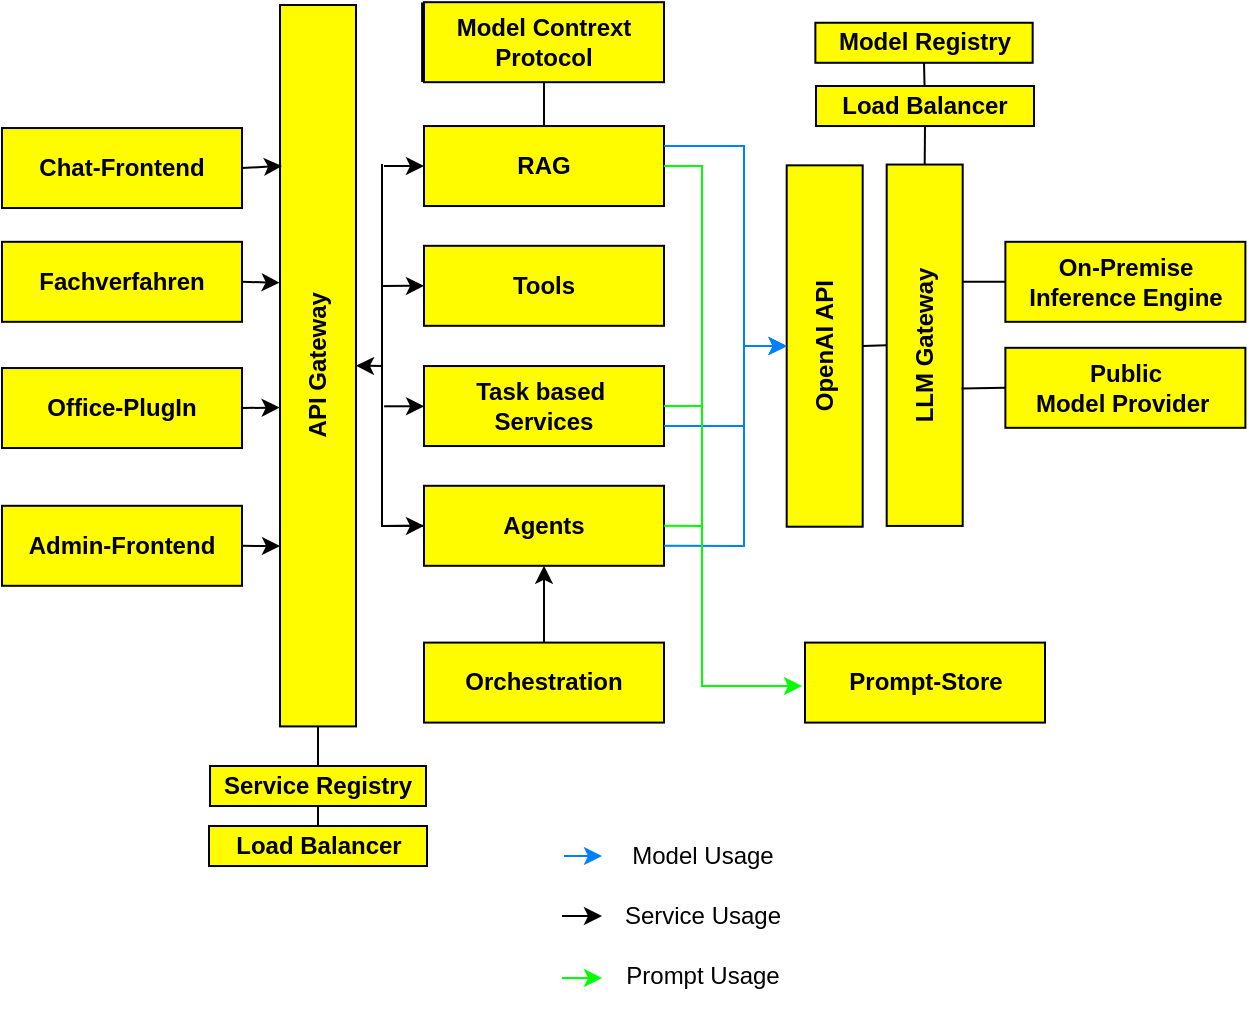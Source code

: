 <mxfile version="25.0.2">
  <diagram name="Seite-1" id="kuKYlrmnADWF5oXy6Rb2">
    <mxGraphModel dx="814" dy="559" grid="1" gridSize="10" guides="1" tooltips="1" connect="1" arrows="1" fold="1" page="1" pageScale="1" pageWidth="827" pageHeight="1169" math="0" shadow="0">
      <root>
        <mxCell id="0" />
        <mxCell id="1" parent="0" />
        <mxCell id="acryvnu5nMnUOujy7CY3-5" value="Chat-Frontend" style="rounded=0;whiteSpace=wrap;html=1;fillStyle=solid;fillColor=#FFFC00;fontStyle=1" parent="1" vertex="1">
          <mxGeometry x="40" y="101.02" width="120" height="40" as="geometry" />
        </mxCell>
        <mxCell id="acryvnu5nMnUOujy7CY3-6" value="API Gateway" style="rounded=0;whiteSpace=wrap;html=1;fillStyle=solid;fillColor=#FFFC00;fontStyle=1;rotation=-90;" parent="1" vertex="1">
          <mxGeometry x="17.66" y="200.86" width="360.69" height="38" as="geometry" />
        </mxCell>
        <mxCell id="acryvnu5nMnUOujy7CY3-8" value="API" style="rounded=0;whiteSpace=wrap;html=1;fillStyle=solid;fillColor=#FFFC00;fontStyle=1;rotation=-90;" parent="1" vertex="1">
          <mxGeometry x="241" y="47.78" width="38.75" height="20.62" as="geometry" />
        </mxCell>
        <mxCell id="acryvnu5nMnUOujy7CY3-14" value="Model Contrext Protocol" style="rounded=0;whiteSpace=wrap;html=1;fillStyle=solid;fillColor=#FFFC00;fontStyle=1" parent="1" vertex="1">
          <mxGeometry x="251" y="38.09" width="120" height="40" as="geometry" />
        </mxCell>
        <mxCell id="acryvnu5nMnUOujy7CY3-15" value="RAG" style="rounded=0;whiteSpace=wrap;html=1;fillStyle=solid;fillColor=#FFFC00;fontStyle=1" parent="1" vertex="1">
          <mxGeometry x="251" y="100.02" width="120" height="40" as="geometry" />
        </mxCell>
        <mxCell id="acryvnu5nMnUOujy7CY3-16" value="Tools" style="rounded=0;whiteSpace=wrap;html=1;fillStyle=solid;fillColor=#FFFC00;fontStyle=1" parent="1" vertex="1">
          <mxGeometry x="251" y="159.91" width="120" height="40" as="geometry" />
        </mxCell>
        <mxCell id="acryvnu5nMnUOujy7CY3-17" value="Task based&amp;nbsp;&lt;div&gt;Services&lt;/div&gt;" style="rounded=0;whiteSpace=wrap;html=1;fillStyle=solid;fillColor=#FFFC00;fontStyle=1" parent="1" vertex="1">
          <mxGeometry x="251" y="220.02" width="120" height="40" as="geometry" />
        </mxCell>
        <mxCell id="acryvnu5nMnUOujy7CY3-18" value="Agents" style="rounded=0;whiteSpace=wrap;html=1;fillStyle=solid;fillColor=#FFFC00;fontStyle=1" parent="1" vertex="1">
          <mxGeometry x="251" y="279.9" width="120" height="40" as="geometry" />
        </mxCell>
        <mxCell id="acryvnu5nMnUOujy7CY3-22" value="Service Registry" style="rounded=0;whiteSpace=wrap;html=1;fillStyle=solid;fillColor=#FFFC00;fontStyle=1" parent="1" vertex="1">
          <mxGeometry x="144.01" y="420" width="107.99" height="20" as="geometry" />
        </mxCell>
        <mxCell id="acryvnu5nMnUOujy7CY3-24" value="Orchestration" style="rounded=0;whiteSpace=wrap;html=1;fillStyle=solid;fillColor=#FFFC00;fontStyle=1" parent="1" vertex="1">
          <mxGeometry x="251" y="358.3" width="120" height="40" as="geometry" />
        </mxCell>
        <mxCell id="acryvnu5nMnUOujy7CY3-25" value="" style="endArrow=none;html=1;rounded=0;" parent="1" edge="1">
          <mxGeometry width="50" height="50" relative="1" as="geometry">
            <mxPoint x="230" y="299" as="sourcePoint" />
            <mxPoint x="230" y="119" as="targetPoint" />
          </mxGeometry>
        </mxCell>
        <mxCell id="acryvnu5nMnUOujy7CY3-27" value="" style="endArrow=none;html=1;rounded=0;entryX=0;entryY=0.5;entryDx=0;entryDy=0;" parent="1" target="acryvnu5nMnUOujy7CY3-18" edge="1">
          <mxGeometry width="50" height="50" relative="1" as="geometry">
            <mxPoint x="231" y="300" as="sourcePoint" />
            <mxPoint x="171" y="278.3" as="targetPoint" />
          </mxGeometry>
        </mxCell>
        <mxCell id="acryvnu5nMnUOujy7CY3-29" value="" style="endArrow=classic;html=1;rounded=0;exitX=0.5;exitY=0;exitDx=0;exitDy=0;entryX=0.5;entryY=1;entryDx=0;entryDy=0;" parent="1" source="acryvnu5nMnUOujy7CY3-24" target="acryvnu5nMnUOujy7CY3-18" edge="1">
          <mxGeometry width="50" height="50" relative="1" as="geometry">
            <mxPoint x="121" y="328.3" as="sourcePoint" />
            <mxPoint x="311" y="322.3" as="targetPoint" />
          </mxGeometry>
        </mxCell>
        <mxCell id="acryvnu5nMnUOujy7CY3-33" value="" style="endArrow=classic;html=1;rounded=0;entryX=0;entryY=0.5;entryDx=0;entryDy=0;" parent="1" target="acryvnu5nMnUOujy7CY3-15" edge="1">
          <mxGeometry width="50" height="50" relative="1" as="geometry">
            <mxPoint x="231" y="120" as="sourcePoint" />
            <mxPoint x="261" y="60" as="targetPoint" />
          </mxGeometry>
        </mxCell>
        <mxCell id="acryvnu5nMnUOujy7CY3-34" value="" style="endArrow=classic;html=1;rounded=0;entryX=0;entryY=0.5;entryDx=0;entryDy=0;" parent="1" target="acryvnu5nMnUOujy7CY3-16" edge="1">
          <mxGeometry width="50" height="50" relative="1" as="geometry">
            <mxPoint x="230" y="180" as="sourcePoint" />
            <mxPoint x="261" y="90" as="targetPoint" />
          </mxGeometry>
        </mxCell>
        <mxCell id="acryvnu5nMnUOujy7CY3-35" value="" style="endArrow=classic;html=1;rounded=0;entryX=0;entryY=0.5;entryDx=0;entryDy=0;" parent="1" edge="1">
          <mxGeometry width="50" height="50" relative="1" as="geometry">
            <mxPoint x="231.06" y="240.14" as="sourcePoint" />
            <mxPoint x="251.06" y="240.14" as="targetPoint" />
          </mxGeometry>
        </mxCell>
        <mxCell id="acryvnu5nMnUOujy7CY3-36" value="" style="endArrow=classic;html=1;rounded=0;exitX=1;exitY=0.5;exitDx=0;exitDy=0;entryX=0.777;entryY=0.026;entryDx=0;entryDy=0;entryPerimeter=0;" parent="1" target="acryvnu5nMnUOujy7CY3-6" edge="1" source="acryvnu5nMnUOujy7CY3-5">
          <mxGeometry width="50" height="50" relative="1" as="geometry">
            <mxPoint x="160" y="220" as="sourcePoint" />
            <mxPoint x="180" y="190" as="targetPoint" />
          </mxGeometry>
        </mxCell>
        <mxCell id="acryvnu5nMnUOujy7CY3-37" value="Prompt-Store" style="rounded=0;whiteSpace=wrap;html=1;fillStyle=solid;fillColor=#FFFC00;fontStyle=1" parent="1" vertex="1">
          <mxGeometry x="441.5" y="358.3" width="120" height="40" as="geometry" />
        </mxCell>
        <mxCell id="acryvnu5nMnUOujy7CY3-44" value="" style="endArrow=none;html=1;rounded=0;entryX=0.5;entryY=1;entryDx=0;entryDy=0;exitX=0.5;exitY=0;exitDx=0;exitDy=0;" parent="1" source="acryvnu5nMnUOujy7CY3-15" target="acryvnu5nMnUOujy7CY3-14" edge="1">
          <mxGeometry width="50" height="50" relative="1" as="geometry">
            <mxPoint x="441" y="310" as="sourcePoint" />
            <mxPoint x="441" y="130" as="targetPoint" />
          </mxGeometry>
        </mxCell>
        <mxCell id="acryvnu5nMnUOujy7CY3-47" value="OpenAI API" style="rounded=0;whiteSpace=wrap;html=1;fillStyle=solid;fillColor=#FFFC00;fontStyle=1;rotation=-90;" parent="1" vertex="1">
          <mxGeometry x="361" y="191.02" width="180.69" height="38" as="geometry" />
        </mxCell>
        <mxCell id="acryvnu5nMnUOujy7CY3-48" value="" style="endArrow=classic;html=1;rounded=0;exitX=1;exitY=0.25;exitDx=0;exitDy=0;entryX=0.5;entryY=0;entryDx=0;entryDy=0;strokeColor=#007FFF;" parent="1" edge="1" target="acryvnu5nMnUOujy7CY3-47" source="acryvnu5nMnUOujy7CY3-15">
          <mxGeometry width="50" height="50" relative="1" as="geometry">
            <mxPoint x="411" y="200" as="sourcePoint" />
            <mxPoint x="431" y="130" as="targetPoint" />
            <Array as="points">
              <mxPoint x="411" y="110" />
              <mxPoint x="411" y="210" />
            </Array>
          </mxGeometry>
        </mxCell>
        <mxCell id="acryvnu5nMnUOujy7CY3-49" value="LLM Gateway" style="rounded=0;whiteSpace=wrap;html=1;fillStyle=solid;fillColor=#FFFC00;fontStyle=1;rotation=-90;" parent="1" vertex="1">
          <mxGeometry x="411" y="190.62" width="180.69" height="38" as="geometry" />
        </mxCell>
        <mxCell id="acryvnu5nMnUOujy7CY3-50" value="Model Registry" style="rounded=0;whiteSpace=wrap;html=1;fillStyle=solid;fillColor=#FFFC00;fontStyle=1" parent="1" vertex="1">
          <mxGeometry x="446.68" y="48.38" width="108.65" height="20.02" as="geometry" />
        </mxCell>
        <mxCell id="acryvnu5nMnUOujy7CY3-51" value="Load Balancer" style="rounded=0;whiteSpace=wrap;html=1;fillStyle=solid;fillColor=#FFFC00;fontStyle=1" parent="1" vertex="1">
          <mxGeometry x="447" y="80" width="109" height="20.02" as="geometry" />
        </mxCell>
        <mxCell id="acryvnu5nMnUOujy7CY3-52" value="" style="endArrow=none;html=1;rounded=0;entryX=0.5;entryY=1;entryDx=0;entryDy=0;exitX=1;exitY=0.5;exitDx=0;exitDy=0;" parent="1" source="acryvnu5nMnUOujy7CY3-49" target="acryvnu5nMnUOujy7CY3-51" edge="1">
          <mxGeometry width="50" height="50" relative="1" as="geometry">
            <mxPoint x="421" y="310" as="sourcePoint" />
            <mxPoint x="421" y="130" as="targetPoint" />
          </mxGeometry>
        </mxCell>
        <mxCell id="acryvnu5nMnUOujy7CY3-53" value="On-Premise&lt;br&gt;Inference Engine" style="rounded=0;whiteSpace=wrap;html=1;fillStyle=solid;fillColor=#FFFC00;fontStyle=1" parent="1" vertex="1">
          <mxGeometry x="541.69" y="157.91" width="120" height="40" as="geometry" />
        </mxCell>
        <mxCell id="acryvnu5nMnUOujy7CY3-54" value="Public &lt;br&gt;Model Provider&amp;nbsp;" style="rounded=0;whiteSpace=wrap;html=1;fillStyle=solid;fillColor=#FFFC00;fontStyle=1" parent="1" vertex="1">
          <mxGeometry x="541.69" y="210.91" width="120" height="40" as="geometry" />
        </mxCell>
        <mxCell id="4rEBPdKsrA841RK2pKU5-1" value="" style="endArrow=classic;html=1;rounded=0;exitX=1;exitY=0.75;exitDx=0;exitDy=0;entryX=0.5;entryY=0;entryDx=0;entryDy=0;strokeColor=#007FFF;" edge="1" parent="1" source="acryvnu5nMnUOujy7CY3-18" target="acryvnu5nMnUOujy7CY3-47">
          <mxGeometry width="50" height="50" relative="1" as="geometry">
            <mxPoint x="361" y="180" as="sourcePoint" />
            <mxPoint x="411" y="130" as="targetPoint" />
            <Array as="points">
              <mxPoint x="411" y="310" />
              <mxPoint x="411" y="210" />
            </Array>
          </mxGeometry>
        </mxCell>
        <mxCell id="4rEBPdKsrA841RK2pKU5-2" value="" style="endArrow=classic;html=1;rounded=0;exitX=1;exitY=0.75;exitDx=0;exitDy=0;entryX=0.5;entryY=0;entryDx=0;entryDy=0;strokeColor=#007FFF;" edge="1" parent="1" source="acryvnu5nMnUOujy7CY3-17" target="acryvnu5nMnUOujy7CY3-47">
          <mxGeometry width="50" height="50" relative="1" as="geometry">
            <mxPoint x="381" y="320" as="sourcePoint" />
            <mxPoint x="442" y="220" as="targetPoint" />
            <Array as="points">
              <mxPoint x="411" y="250" />
              <mxPoint x="411" y="210" />
            </Array>
          </mxGeometry>
        </mxCell>
        <mxCell id="4rEBPdKsrA841RK2pKU5-3" value="" style="endArrow=classic;html=1;rounded=0;strokeColor=#007FFF;" edge="1" parent="1" target="4rEBPdKsrA841RK2pKU5-4">
          <mxGeometry width="50" height="50" relative="1" as="geometry">
            <mxPoint x="321" y="465" as="sourcePoint" />
            <mxPoint x="371" y="465" as="targetPoint" />
          </mxGeometry>
        </mxCell>
        <mxCell id="4rEBPdKsrA841RK2pKU5-4" value="Model Usage" style="text;html=1;align=center;verticalAlign=middle;whiteSpace=wrap;rounded=0;" vertex="1" parent="1">
          <mxGeometry x="340" y="450" width="101" height="30" as="geometry" />
        </mxCell>
        <mxCell id="4rEBPdKsrA841RK2pKU5-8" value="" style="endArrow=classic;html=1;rounded=0;" edge="1" parent="1">
          <mxGeometry width="50" height="50" relative="1" as="geometry">
            <mxPoint x="320" y="495" as="sourcePoint" />
            <mxPoint x="340" y="495" as="targetPoint" />
            <Array as="points">
              <mxPoint x="340" y="495" />
            </Array>
          </mxGeometry>
        </mxCell>
        <mxCell id="4rEBPdKsrA841RK2pKU5-9" value="Service Usage" style="text;html=1;align=center;verticalAlign=middle;whiteSpace=wrap;rounded=0;" vertex="1" parent="1">
          <mxGeometry x="340" y="480" width="101" height="30" as="geometry" />
        </mxCell>
        <mxCell id="4rEBPdKsrA841RK2pKU5-12" value="" style="endArrow=none;html=1;rounded=0;entryX=0.5;entryY=0;entryDx=0;entryDy=0;exitX=0.5;exitY=1;exitDx=0;exitDy=0;" edge="1" parent="1" source="acryvnu5nMnUOujy7CY3-47" target="acryvnu5nMnUOujy7CY3-49">
          <mxGeometry width="50" height="50" relative="1" as="geometry">
            <mxPoint x="300" y="280" as="sourcePoint" />
            <mxPoint x="350" y="230" as="targetPoint" />
          </mxGeometry>
        </mxCell>
        <mxCell id="4rEBPdKsrA841RK2pKU5-13" value="" style="endArrow=none;html=1;rounded=0;entryX=0.5;entryY=1;entryDx=0;entryDy=0;" edge="1" parent="1" source="acryvnu5nMnUOujy7CY3-51" target="acryvnu5nMnUOujy7CY3-50">
          <mxGeometry width="50" height="50" relative="1" as="geometry">
            <mxPoint x="501" y="60" as="sourcePoint" />
            <mxPoint x="511" y="110" as="targetPoint" />
          </mxGeometry>
        </mxCell>
        <mxCell id="4rEBPdKsrA841RK2pKU5-14" value="" style="endArrow=none;html=1;rounded=0;exitX=0.676;exitY=1.006;exitDx=0;exitDy=0;exitPerimeter=0;entryX=0;entryY=0.5;entryDx=0;entryDy=0;" edge="1" parent="1" source="acryvnu5nMnUOujy7CY3-49" target="acryvnu5nMnUOujy7CY3-53">
          <mxGeometry width="50" height="50" relative="1" as="geometry">
            <mxPoint x="522.409" y="177.819" as="sourcePoint" />
            <mxPoint x="541" y="180" as="targetPoint" />
          </mxGeometry>
        </mxCell>
        <mxCell id="4rEBPdKsrA841RK2pKU5-15" value="" style="endArrow=none;html=1;rounded=0;exitX=0.38;exitY=0.985;exitDx=0;exitDy=0;exitPerimeter=0;entryX=0;entryY=0.5;entryDx=0;entryDy=0;" edge="1" parent="1" source="acryvnu5nMnUOujy7CY3-49" target="acryvnu5nMnUOujy7CY3-54">
          <mxGeometry width="50" height="50" relative="1" as="geometry">
            <mxPoint x="531" y="188" as="sourcePoint" />
            <mxPoint x="552" y="188" as="targetPoint" />
          </mxGeometry>
        </mxCell>
        <mxCell id="4rEBPdKsrA841RK2pKU5-19" value="Fachverfahren" style="rounded=0;whiteSpace=wrap;html=1;fillStyle=solid;fillColor=#FFFC00;fontStyle=1" vertex="1" parent="1">
          <mxGeometry x="40" y="157.91" width="120" height="40" as="geometry" />
        </mxCell>
        <mxCell id="4rEBPdKsrA841RK2pKU5-21" value="" style="endArrow=classic;html=1;rounded=0;entryX=0.615;entryY=-0.004;entryDx=0;entryDy=0;exitX=1;exitY=0.5;exitDx=0;exitDy=0;entryPerimeter=0;" edge="1" parent="1" source="4rEBPdKsrA841RK2pKU5-19" target="acryvnu5nMnUOujy7CY3-6">
          <mxGeometry width="50" height="50" relative="1" as="geometry">
            <mxPoint x="170" y="230" as="sourcePoint" />
            <mxPoint x="189" y="230" as="targetPoint" />
          </mxGeometry>
        </mxCell>
        <mxCell id="4rEBPdKsrA841RK2pKU5-22" value="Admin-Frontend" style="rounded=0;whiteSpace=wrap;html=1;fillStyle=solid;fillColor=#FFFC00;fontStyle=1" vertex="1" parent="1">
          <mxGeometry x="40" y="289.9" width="120" height="40" as="geometry" />
        </mxCell>
        <mxCell id="4rEBPdKsrA841RK2pKU5-23" value="Office-PlugIn" style="rounded=0;whiteSpace=wrap;html=1;fillStyle=solid;fillColor=#FFFC00;fontStyle=1" vertex="1" parent="1">
          <mxGeometry x="40" y="221.02" width="120" height="40" as="geometry" />
        </mxCell>
        <mxCell id="4rEBPdKsrA841RK2pKU5-24" value="" style="endArrow=classic;html=1;rounded=0;exitX=1;exitY=0.5;exitDx=0;exitDy=0;entryX=0.442;entryY=-0.004;entryDx=0;entryDy=0;entryPerimeter=0;" edge="1" parent="1" source="4rEBPdKsrA841RK2pKU5-23" target="acryvnu5nMnUOujy7CY3-6">
          <mxGeometry width="50" height="50" relative="1" as="geometry">
            <mxPoint x="170" y="188" as="sourcePoint" />
            <mxPoint x="170" y="240" as="targetPoint" />
          </mxGeometry>
        </mxCell>
        <mxCell id="4rEBPdKsrA841RK2pKU5-25" value="" style="endArrow=classic;html=1;rounded=0;exitX=1;exitY=0.5;exitDx=0;exitDy=0;entryX=0.25;entryY=0;entryDx=0;entryDy=0;" edge="1" parent="1" source="4rEBPdKsrA841RK2pKU5-22" target="acryvnu5nMnUOujy7CY3-6">
          <mxGeometry width="50" height="50" relative="1" as="geometry">
            <mxPoint x="170" y="251" as="sourcePoint" />
            <mxPoint x="170" y="300" as="targetPoint" />
          </mxGeometry>
        </mxCell>
        <mxCell id="4rEBPdKsrA841RK2pKU5-26" value="" style="endArrow=none;html=1;rounded=0;exitX=0.5;exitY=0;exitDx=0;exitDy=0;entryX=0;entryY=0.5;entryDx=0;entryDy=0;" edge="1" parent="1" source="acryvnu5nMnUOujy7CY3-22" target="acryvnu5nMnUOujy7CY3-6">
          <mxGeometry width="50" height="50" relative="1" as="geometry">
            <mxPoint x="220" y="200" as="sourcePoint" />
            <mxPoint x="270" y="150" as="targetPoint" />
          </mxGeometry>
        </mxCell>
        <mxCell id="4rEBPdKsrA841RK2pKU5-29" value="" style="endArrow=none;html=1;rounded=0;entryX=0.5;entryY=1;entryDx=0;entryDy=0;exitX=0.5;exitY=0;exitDx=0;exitDy=0;" edge="1" parent="1" source="4rEBPdKsrA841RK2pKU5-31" target="acryvnu5nMnUOujy7CY3-22">
          <mxGeometry width="50" height="50" relative="1" as="geometry">
            <mxPoint x="195" y="450" as="sourcePoint" />
            <mxPoint x="221" y="420" as="targetPoint" />
          </mxGeometry>
        </mxCell>
        <mxCell id="4rEBPdKsrA841RK2pKU5-31" value="Load Balancer" style="rounded=0;whiteSpace=wrap;html=1;fillStyle=solid;fillColor=#FFFC00;fontStyle=1" vertex="1" parent="1">
          <mxGeometry x="143.5" y="450" width="109" height="20.02" as="geometry" />
        </mxCell>
        <mxCell id="4rEBPdKsrA841RK2pKU5-36" value="" style="endArrow=classic;startArrow=classic;html=1;rounded=0;exitX=0.5;exitY=1;exitDx=0;exitDy=0;entryX=0;entryY=0.5;entryDx=0;entryDy=0;" edge="1" parent="1" source="acryvnu5nMnUOujy7CY3-6" target="acryvnu5nMnUOujy7CY3-18">
          <mxGeometry width="50" height="50" relative="1" as="geometry">
            <mxPoint x="30" y="180" as="sourcePoint" />
            <mxPoint x="250" y="310" as="targetPoint" />
            <Array as="points">
              <mxPoint x="230" y="220" />
              <mxPoint x="230" y="300" />
            </Array>
          </mxGeometry>
        </mxCell>
        <mxCell id="4rEBPdKsrA841RK2pKU5-38" value="" style="endArrow=classic;html=1;rounded=0;exitX=1;exitY=0.5;exitDx=0;exitDy=0;strokeColor=#00FF00;" edge="1" parent="1" source="acryvnu5nMnUOujy7CY3-18">
          <mxGeometry width="50" height="50" relative="1" as="geometry">
            <mxPoint x="370" y="319.619" as="sourcePoint" />
            <mxPoint x="440" y="380" as="targetPoint" />
            <Array as="points">
              <mxPoint x="390" y="300" />
              <mxPoint x="390" y="380" />
            </Array>
          </mxGeometry>
        </mxCell>
        <mxCell id="4rEBPdKsrA841RK2pKU5-41" value="" style="endArrow=none;html=1;rounded=0;entryX=1;entryY=0.5;entryDx=0;entryDy=0;strokeColor=#00FF00;" edge="1" parent="1" target="acryvnu5nMnUOujy7CY3-17">
          <mxGeometry width="50" height="50" relative="1" as="geometry">
            <mxPoint x="390" y="300" as="sourcePoint" />
            <mxPoint x="390" y="240" as="targetPoint" />
            <Array as="points">
              <mxPoint x="390" y="240" />
            </Array>
          </mxGeometry>
        </mxCell>
        <mxCell id="4rEBPdKsrA841RK2pKU5-42" value="" style="endArrow=none;html=1;rounded=0;entryX=1;entryY=0.5;entryDx=0;entryDy=0;strokeColor=#00FF00;" edge="1" parent="1" target="acryvnu5nMnUOujy7CY3-15">
          <mxGeometry width="50" height="50" relative="1" as="geometry">
            <mxPoint x="390" y="240" as="sourcePoint" />
            <mxPoint x="390" y="120" as="targetPoint" />
            <Array as="points">
              <mxPoint x="390" y="120" />
            </Array>
          </mxGeometry>
        </mxCell>
        <mxCell id="4rEBPdKsrA841RK2pKU5-43" value="" style="endArrow=classic;html=1;rounded=0;strokeColor=#00FF00;" edge="1" parent="1">
          <mxGeometry width="50" height="50" relative="1" as="geometry">
            <mxPoint x="320" y="526" as="sourcePoint" />
            <mxPoint x="340" y="526" as="targetPoint" />
            <Array as="points">
              <mxPoint x="340" y="526" />
            </Array>
          </mxGeometry>
        </mxCell>
        <mxCell id="4rEBPdKsrA841RK2pKU5-44" value="Prompt Usage" style="text;html=1;align=center;verticalAlign=middle;whiteSpace=wrap;rounded=0;" vertex="1" parent="1">
          <mxGeometry x="340" y="510" width="101" height="30" as="geometry" />
        </mxCell>
      </root>
    </mxGraphModel>
  </diagram>
</mxfile>
